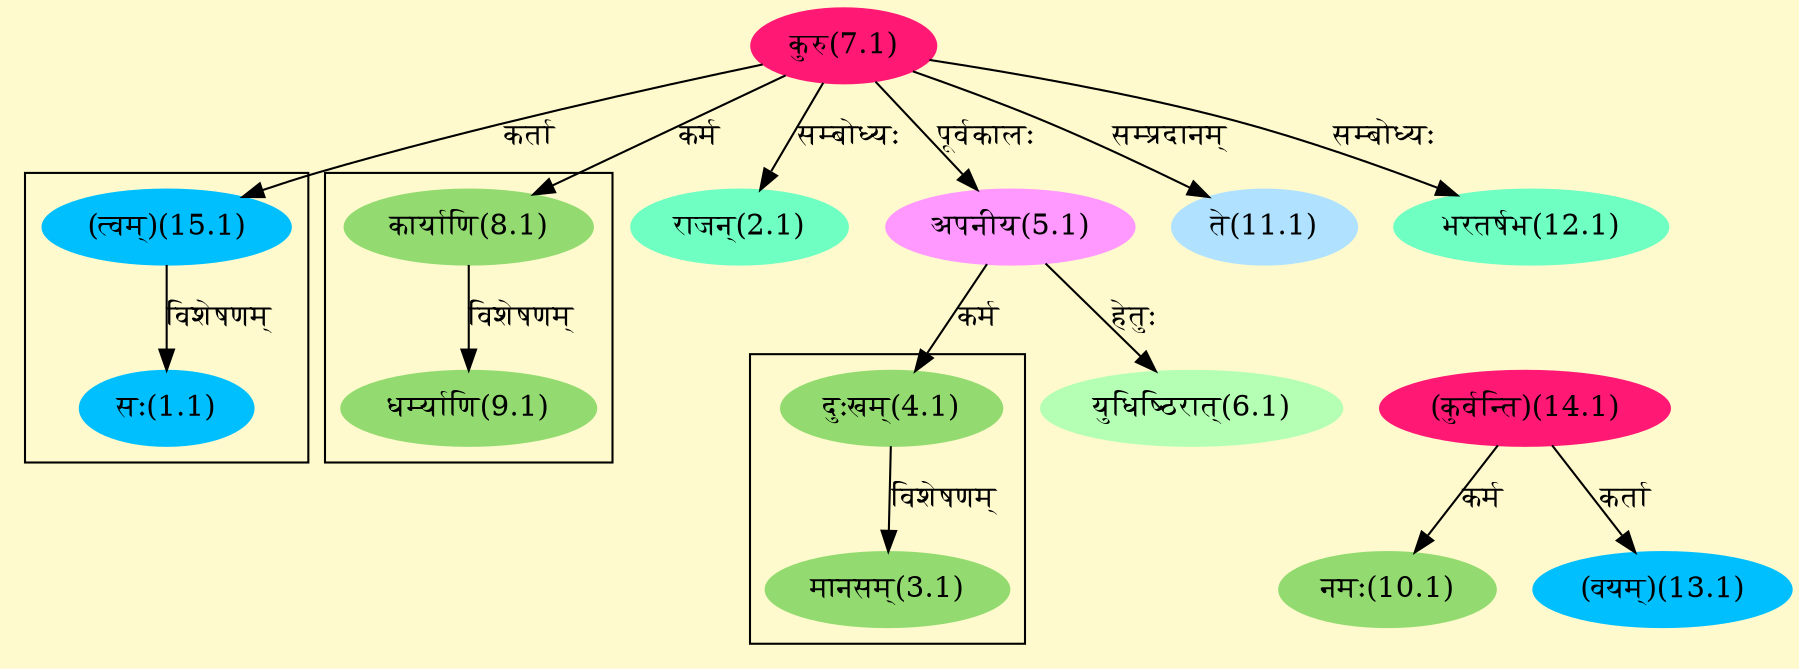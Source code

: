 digraph G{
rankdir=BT;
 compound=true;
 bgcolor="lemonchiffon1";

subgraph cluster_1{
Node1_1 [style=filled, color="#00BFFF" label = "सः(1.1)"]
Node15_1 [style=filled, color="#00BFFF" label = "(त्वम्)(15.1)"]

}

subgraph cluster_2{
Node3_1 [style=filled, color="#93DB70" label = "मानसम्(3.1)"]
Node4_1 [style=filled, color="#93DB70" label = "दुःखम्(4.1)"]

}

subgraph cluster_3{
Node9_1 [style=filled, color="#93DB70" label = "धर्म्याणि(9.1)"]
Node8_1 [style=filled, color="#93DB70" label = "कार्याणि(8.1)"]

}
Node2_1 [style=filled, color="#6FFFC3" label = "राजन्(2.1)"]
Node7_1 [style=filled, color="#FF1975" label = "कुरु(7.1)"]
Node4_1 [style=filled, color="#93DB70" label = "दुःखम्(4.1)"]
Node5_1 [style=filled, color="#FF99FF" label = "अपनीय(5.1)"]
Node6_1 [style=filled, color="#B4FFB4" label = "युधिष्ठिरात्(6.1)"]
Node15_1 [style=filled, color="#00BFFF" label = "(त्वम्)(15.1)"]
Node8_1 [style=filled, color="#93DB70" label = "कार्याणि(8.1)"]
Node10_1 [style=filled, color="#93DB70" label = "नमः(10.1)"]
Node14_1 [style=filled, color="#FF1975" label = "(कुर्वन्ति)(14.1)"]
Node11_1 [style=filled, color="#B0E2FF" label = "ते(11.1)"]
Node12_1 [style=filled, color="#6FFFC3" label = "भरतर्षभ(12.1)"]
Node13_1 [style=filled, color="#00BFFF" label = "(वयम्)(13.1)"]
/* Start of Relations section */

Node1_1 -> Node15_1 [  label="विशेषणम्"  dir="back" ]
Node2_1 -> Node7_1 [  label="सम्बोध्यः"  dir="back" ]
Node3_1 -> Node4_1 [  label="विशेषणम्"  dir="back" ]
Node4_1 -> Node5_1 [  label="कर्म"  dir="back" ]
Node5_1 -> Node7_1 [  label="पूर्वकालः"  dir="back" ]
Node6_1 -> Node5_1 [  label="हेतुः"  dir="back" ]
Node8_1 -> Node7_1 [  label="कर्म"  dir="back" ]
Node9_1 -> Node8_1 [  label="विशेषणम्"  dir="back" ]
Node10_1 -> Node14_1 [  label="कर्म"  dir="back" ]
Node11_1 -> Node7_1 [  label="सम्प्रदानम्"  dir="back" ]
Node12_1 -> Node7_1 [  label="सम्बोध्यः"  dir="back" ]
Node13_1 -> Node14_1 [  label="कर्ता"  dir="back" ]
Node15_1 -> Node7_1 [  label="कर्ता"  dir="back" ]
}
